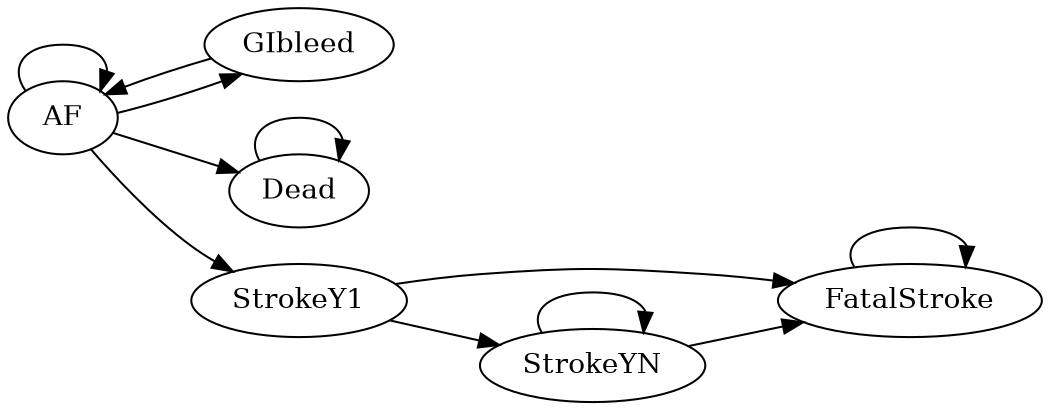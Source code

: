digraph rdecision {
  size="7,7" ;
  rankdir=LR ;
   "AF" -> "AF"  ;
   "AF" -> "GIbleed"  ;
   "AF" -> "Dead"  ;
   "AF" -> "StrokeY1"  ;
   "GIbleed" -> "AF"  ;
   "StrokeY1" -> "FatalStroke"  ;
   "StrokeY1" -> "StrokeYN"  ;
   "StrokeYN" -> "StrokeYN"  ;
   "StrokeYN" -> "FatalStroke"  ;
   "Dead" -> "Dead"  ;
   "FatalStroke" -> "FatalStroke"  ;
}
